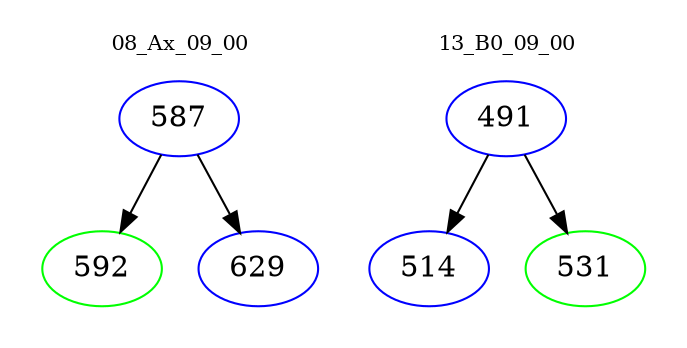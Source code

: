 digraph{
subgraph cluster_0 {
color = white
label = "08_Ax_09_00";
fontsize=10;
T0_587 [label="587", color="blue"]
T0_587 -> T0_592 [color="black"]
T0_592 [label="592", color="green"]
T0_587 -> T0_629 [color="black"]
T0_629 [label="629", color="blue"]
}
subgraph cluster_1 {
color = white
label = "13_B0_09_00";
fontsize=10;
T1_491 [label="491", color="blue"]
T1_491 -> T1_514 [color="black"]
T1_514 [label="514", color="blue"]
T1_491 -> T1_531 [color="black"]
T1_531 [label="531", color="green"]
}
}
